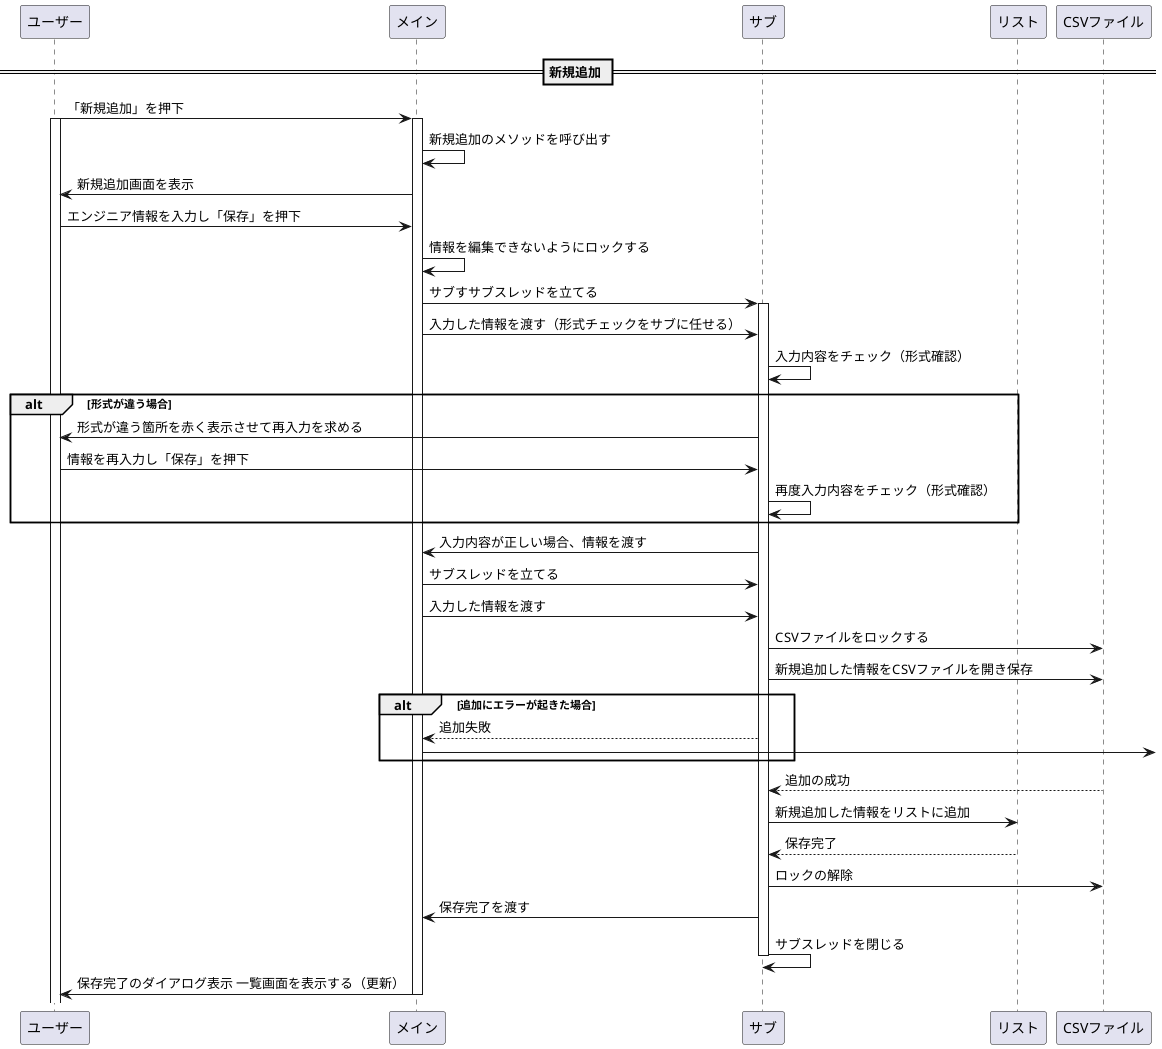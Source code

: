 @startuml

participant ユーザー
participant メイン
participant サブ
participant リスト
participant CSVファイル

== 新規追加 ==

ユーザー -> メイン : 「新規追加」を押下
activate ユーザー
activate メイン
メイン -> メイン : 新規追加のメソッドを呼び出す

メイン -> ユーザー : 新規追加画面を表示
ユーザー -> メイン : エンジニア情報を入力し「保存」を押下
メイン->メイン : 情報を編集できないようにロックする
メイン->サブ : サブすサブスレッドを立てる
activate サブ
メイン -> サブ : 入力した情報を渡す（形式チェックをサブに任せる）


サブ -> サブ : 入力内容をチェック（形式確認）
alt 形式が違う場合
    サブ -> ユーザー : 形式が違う箇所を赤く表示させて再入力を求める
    ユーザー -> サブ : 情報を再入力し「保存」を押下
    サブ -> サブ : 再度入力内容をチェック（形式確認）
end

サブ -> メイン : 入力内容が正しい場合、情報を渡す

メイン -> サブ : サブスレッドを立てる
メイン -> サブ : 入力した情報を渡す
サブ -> CSVファイル : CSVファイルをロックする
サブ -> CSVファイル : 新規追加した情報をCSVファイルを開き保存

alt 追加にエラーが起きた場合
    サブ-->メイン : 追加失敗
    メイン->
end
CSVファイル --> サブ : 追加の成功

サブ->リスト : 新規追加した情報をリストに追加

リスト --> サブ : 保存完了
サブ -> CSVファイル : ロックの解除
サブ -> メイン : 保存完了を渡す
サブ -> サブ : サブスレッドを閉じる
deactivate サブ
メイン -> ユーザー : 保存完了のダイアログ表示 一覧画面を表示する（更新）
deactivate メイン

@enduml